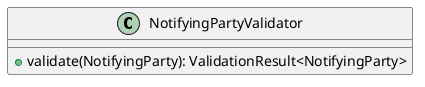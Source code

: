 @startuml

    class NotifyingPartyValidator [[NotifyingPartyValidator.html]] {
        +validate(NotifyingParty): ValidationResult<NotifyingParty>
    }

@enduml
